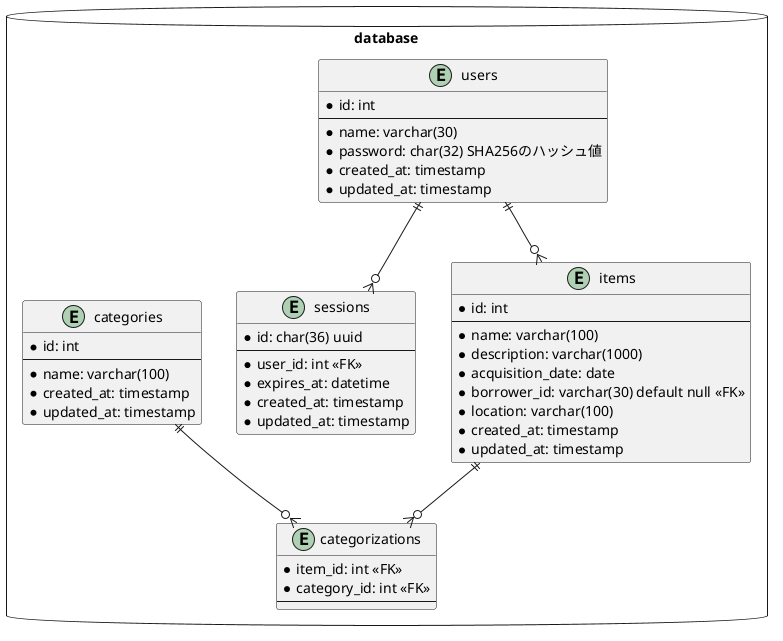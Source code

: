 @startuml タスク管理アプリ

package database <<Database>> {
    entity "users" as users {
        * id: int
        --
        * name: varchar(30)
        * password: char(32) SHA256のハッシュ値
        * created_at: timestamp
        * updated_at: timestamp
    }

    entity "sessions" as sessions{
        * id: char(36) uuid
        --
        * user_id: int <<FK>>
        * expires_at: datetime
        * created_at: timestamp
        * updated_at: timestamp
    }

    entity "categories" as categories {
        * id: int
        --
        * name: varchar(100)
        * created_at: timestamp
        * updated_at: timestamp
    }
    
    entity "items" as items {
        * id: int
        --
        * name: varchar(100)
        * description: varchar(1000)
        * acquisition_date: date
        * borrower_id: varchar(30) default null <<FK>>
        * location: varchar(100)
        * created_at: timestamp
        * updated_at: timestamp
    }

    entity "categorizations" as categorizations {
        * item_id: int <<FK>>
        * category_id: int <<FK>>
        --
    }
}

' relationships
users ||--o{ sessions
categories ||--o{ categorizations
items ||--o{ categorizations
users ||--o{ items

@enduml